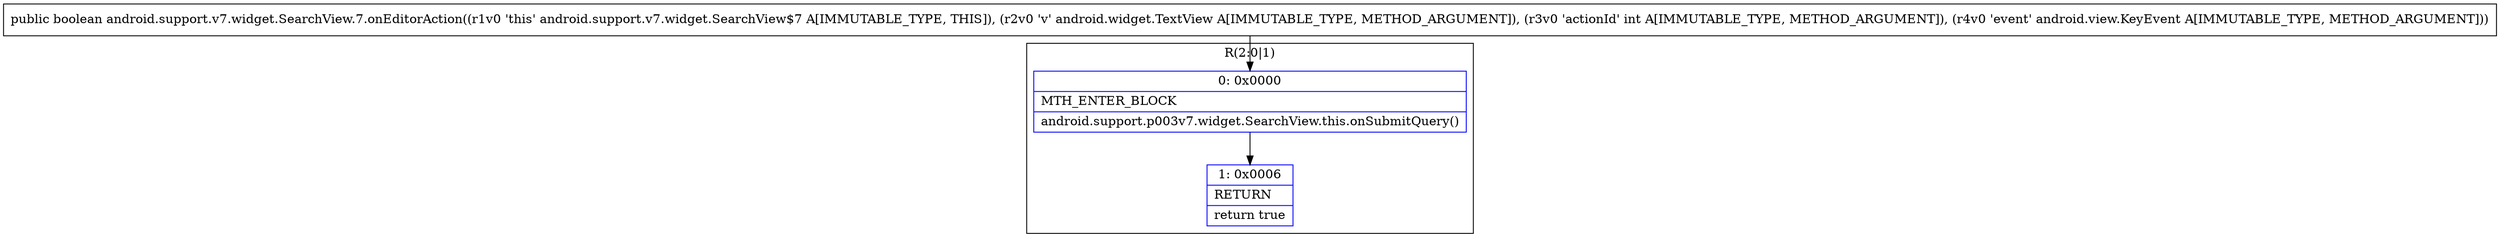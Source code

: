 digraph "CFG forandroid.support.v7.widget.SearchView.7.onEditorAction(Landroid\/widget\/TextView;ILandroid\/view\/KeyEvent;)Z" {
subgraph cluster_Region_1692364460 {
label = "R(2:0|1)";
node [shape=record,color=blue];
Node_0 [shape=record,label="{0\:\ 0x0000|MTH_ENTER_BLOCK\l|android.support.p003v7.widget.SearchView.this.onSubmitQuery()\l}"];
Node_1 [shape=record,label="{1\:\ 0x0006|RETURN\l|return true\l}"];
}
MethodNode[shape=record,label="{public boolean android.support.v7.widget.SearchView.7.onEditorAction((r1v0 'this' android.support.v7.widget.SearchView$7 A[IMMUTABLE_TYPE, THIS]), (r2v0 'v' android.widget.TextView A[IMMUTABLE_TYPE, METHOD_ARGUMENT]), (r3v0 'actionId' int A[IMMUTABLE_TYPE, METHOD_ARGUMENT]), (r4v0 'event' android.view.KeyEvent A[IMMUTABLE_TYPE, METHOD_ARGUMENT])) }"];
MethodNode -> Node_0;
Node_0 -> Node_1;
}

